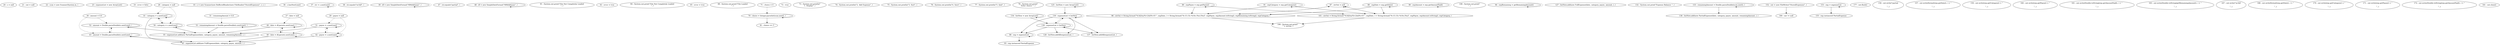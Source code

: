 digraph G {
"20 : s = null"
"21 : out = null"
"22 : scan = new Scanner(System.in, )"
"23 : expenseList = new ArrayList()"
"24 : error = false"
"27 : date = null"
"27 : date = null" -> "49 : date = df.parse(s.nextLine(), )" [style=dashed]
"27 : date = null" -> "40 : date = df.parse(s.nextLine(), )" [style=dashed]
"28 : category = null"
"28 : category = null" -> "41 : category = s.nextLine()" [style=dashed]
"28 : category = null" -> "50 : category = s.nextLine()" [style=dashed]
"29 : payee = null"
"29 : payee = null" -> "51 : payee = s.nextLine()" [style=dashed]
"29 : payee = null" -> "42 : payee = s.nextLine()" [style=dashed]
"30 : amount = 0.0"
"30 : amount = 0.0" -> "52 : amount = Double.parseDouble(s.nextLine(), )" [style=dashed]
"30 : amount = 0.0" -> "43 : amount = Double.parseDouble(s.nextLine(), )" [style=dashed]
"31 : remainingAmount = 0.0"
"31 : remainingAmount = 0.0" -> "53 : remainingAmount = Double.parseDouble(s.nextLine(), )" [style=dashed]
"33 : s = new Scanner(new BufferedReader(new FileReader(\"StoredExpenses\", ), ), )"
"36 : s.hasNextLine()"
"37 : str = s.nextLine()"
"37 : str = s.nextLine()" -> "37 : str = s.nextLine()" [style=dashed]
"38 : str.equals(\"in-full\", )"
"39 : df = new SimpleDateFormat(\"MM/dd/yyyy\", )"
"39 : df = new SimpleDateFormat(\"MM/dd/yyyy\", )" -> "39 : df = new SimpleDateFormat(\"MM/dd/yyyy\", )" [style=dashed]
"40 : date = df.parse(s.nextLine(), )"
"40 : date = df.parse(s.nextLine(), )" -> "45 : expenseList.add(new FullExpense(date, category, payee, amount, ), )"
"40 : date = df.parse(s.nextLine(), )" -> "49 : date = df.parse(s.nextLine(), )" [style=dashed]
"40 : date = df.parse(s.nextLine(), )" -> "40 : date = df.parse(s.nextLine(), )" [style=dashed]
"41 : category = s.nextLine()"
"41 : category = s.nextLine()" -> "45 : expenseList.add(new FullExpense(date, category, payee, amount, ), )"
"41 : category = s.nextLine()" -> "41 : category = s.nextLine()" [style=dashed]
"41 : category = s.nextLine()" -> "50 : category = s.nextLine()" [style=dashed]
"42 : payee = s.nextLine()"
"42 : payee = s.nextLine()" -> "45 : expenseList.add(new FullExpense(date, category, payee, amount, ), )"
"42 : payee = s.nextLine()" -> "51 : payee = s.nextLine()" [style=dashed]
"42 : payee = s.nextLine()" -> "42 : payee = s.nextLine()" [style=dashed]
"43 : amount = Double.parseDouble(s.nextLine(), )"
"43 : amount = Double.parseDouble(s.nextLine(), )" -> "45 : expenseList.add(new FullExpense(date, category, payee, amount, ), )"
"43 : amount = Double.parseDouble(s.nextLine(), )" -> "52 : amount = Double.parseDouble(s.nextLine(), )" [style=dashed]
"43 : amount = Double.parseDouble(s.nextLine(), )" -> "43 : amount = Double.parseDouble(s.nextLine(), )" [style=dashed]
"45 : expenseList.add(new FullExpense(date, category, payee, amount, ), )"
"47 : str.equals(\"partial\", )"
"48 : df = new SimpleDateFormat(\"MM/dd/yyyy\", )"
"48 : df = new SimpleDateFormat(\"MM/dd/yyyy\", )" -> "48 : df = new SimpleDateFormat(\"MM/dd/yyyy\", )" [style=dashed]
"49 : date = df.parse(s.nextLine(), )"
"49 : date = df.parse(s.nextLine(), )" -> "55 : expenseList.add(new PartialExpense(date, category, payee, amount, remainingAmount, ), )"
"49 : date = df.parse(s.nextLine(), )" -> "49 : date = df.parse(s.nextLine(), )" [style=dashed]
"49 : date = df.parse(s.nextLine(), )" -> "40 : date = df.parse(s.nextLine(), )" [style=dashed]
"50 : category = s.nextLine()"
"50 : category = s.nextLine()" -> "55 : expenseList.add(new PartialExpense(date, category, payee, amount, remainingAmount, ), )"
"50 : category = s.nextLine()" -> "41 : category = s.nextLine()" [style=dashed]
"50 : category = s.nextLine()" -> "50 : category = s.nextLine()" [style=dashed]
"51 : payee = s.nextLine()"
"51 : payee = s.nextLine()" -> "55 : expenseList.add(new PartialExpense(date, category, payee, amount, remainingAmount, ), )"
"51 : payee = s.nextLine()" -> "51 : payee = s.nextLine()" [style=dashed]
"51 : payee = s.nextLine()" -> "42 : payee = s.nextLine()" [style=dashed]
"52 : amount = Double.parseDouble(s.nextLine(), )"
"52 : amount = Double.parseDouble(s.nextLine(), )" -> "55 : expenseList.add(new PartialExpense(date, category, payee, amount, remainingAmount, ), )"
"52 : amount = Double.parseDouble(s.nextLine(), )" -> "52 : amount = Double.parseDouble(s.nextLine(), )" [style=dashed]
"52 : amount = Double.parseDouble(s.nextLine(), )" -> "43 : amount = Double.parseDouble(s.nextLine(), )" [style=dashed]
"53 : remainingAmount = Double.parseDouble(s.nextLine(), )"
"53 : remainingAmount = Double.parseDouble(s.nextLine(), )" -> "55 : expenseList.add(new PartialExpense(date, category, payee, amount, remainingAmount, ), )"
"53 : remainingAmount = Double.parseDouble(s.nextLine(), )" -> "53 : remainingAmount = Double.parseDouble(s.nextLine(), )" [style=dashed]
"55 : expenseList.add(new PartialExpense(date, category, payee, amount, remainingAmount, ), )"
"36 : s.hasNextLine()"
"61 : System.out.print(\"File Not Completely Loaded\n\", )"
"62 : error = true"
"64 : System.out.print(\"File Not Completely Loaded\n\", )"
"65 : error = true"
"68 : System.out.print(\"File Loaded\n\", )"
"71 : choice = 0"
"71 : choice = 0" -> "79 : choice = Integer.parseInt(scan.next(), )" [style=dashed]
"72 : true"
"73 : System.out.println(\"\n1. Display\", )"
"74 : System.out.println(\"2. Add Expense\", )"
"75 : System.out.println(\"3. Sort\", )"
"76 : System.out.println(\"4. Save\", )"
"77 : System.out.println(\"5. Quit\", )"
"78 : System.out.print(\"\nEnter choice: \", )"
"79 : choice = Integer.parseInt(scan.next(), )"
"79 : choice = Integer.parseInt(scan.next(), )" -> "81 : choice == 5"
"79 : choice = Integer.parseInt(scan.next(), )" -> "79 : choice = Integer.parseInt(scan.next(), )" [style=dashed]
"81 : choice == 5"
"86 : exp = expenseList"
"86 : exp = expenseList" -> "93 : exp instanceof PartialExpense"
"86 : exp = expenseList" -> "86 : exp = expenseList" [style=dashed]
"87 : strOut = null"
"87 : strOut = null" -> "96 : strOut = String.format(\"%1$2tm/%<2td/%<tY \", expDate, ) + String.format(\"%-15.15s %10s (%s) [%s]\", expPayee, expAmount.toString(), expRemaining.toString(), expCategory, )" [style=dashed]
"87 : strOut = null" -> "101 : strOut = String.format(\"%1$2tm/%<2td/%<tY \", expDate, ) + String.format(\"%-15.15s %10s [%s]\", expPayee, expAmount.toString(), expCategory, )" [style=dashed]
"87 : strOut = null" -> "87 : strOut = null" [style=dashed]
"88 : expDate = exp.getDate()"
"88 : expDate = exp.getDate()" -> "96 : strOut = String.format(\"%1$2tm/%<2td/%<tY \", expDate, ) + String.format(\"%-15.15s %10s (%s) [%s]\", expPayee, expAmount.toString(), expRemaining.toString(), expCategory, )"
"88 : expDate = exp.getDate()" -> "101 : strOut = String.format(\"%1$2tm/%<2td/%<tY \", expDate, ) + String.format(\"%-15.15s %10s [%s]\", expPayee, expAmount.toString(), expCategory, )"
"88 : expDate = exp.getDate()" -> "88 : expDate = exp.getDate()" [style=dashed]
"89 : expPayee = exp.getPayee()"
"89 : expPayee = exp.getPayee()" -> "96 : strOut = String.format(\"%1$2tm/%<2td/%<tY \", expDate, ) + String.format(\"%-15.15s %10s (%s) [%s]\", expPayee, expAmount.toString(), expRemaining.toString(), expCategory, )"
"89 : expPayee = exp.getPayee()" -> "101 : strOut = String.format(\"%1$2tm/%<2td/%<tY \", expDate, ) + String.format(\"%-15.15s %10s [%s]\", expPayee, expAmount.toString(), expCategory, )"
"89 : expPayee = exp.getPayee()" -> "89 : expPayee = exp.getPayee()" [style=dashed]
"90 : expAmount = exp.getAmountPaid()"
"90 : expAmount = exp.getAmountPaid()" -> "90 : expAmount = exp.getAmountPaid()" [style=dashed]
"91 : expCategory = exp.getCategory()"
"91 : expCategory = exp.getCategory()" -> "96 : strOut = String.format(\"%1$2tm/%<2td/%<tY \", expDate, ) + String.format(\"%-15.15s %10s (%s) [%s]\", expPayee, expAmount.toString(), expRemaining.toString(), expCategory, )"
"91 : expCategory = exp.getCategory()" -> "101 : strOut = String.format(\"%1$2tm/%<2td/%<tY \", expDate, ) + String.format(\"%-15.15s %10s [%s]\", expPayee, expAmount.toString(), expCategory, )"
"91 : expCategory = exp.getCategory()" -> "91 : expCategory = exp.getCategory()" [style=dashed]
"93 : exp instanceof PartialExpense"
"108 : System.out.print(\"\n\", )"
"94 : expRemaining = getRemainingAmount()"
"94 : expRemaining = getRemainingAmount()" -> "94 : expRemaining = getRemainingAmount()" [style=dashed]
"96 : strOut = String.format(\"%1$2tm/%<2td/%<tY \", expDate, ) + String.format(\"%-15.15s %10s (%s) [%s]\", expPayee, expAmount.toString(), expRemaining.toString(), expCategory, )"
"96 : strOut = String.format(\"%1$2tm/%<2td/%<tY \", expDate, ) + String.format(\"%-15.15s %10s (%s) [%s]\", expPayee, expAmount.toString(), expRemaining.toString(), expCategory, )" -> "106 : System.out.print(\"\n\" + strOut, )"
"96 : strOut = String.format(\"%1$2tm/%<2td/%<tY \", expDate, ) + String.format(\"%-15.15s %10s (%s) [%s]\", expPayee, expAmount.toString(), expRemaining.toString(), expCategory, )" -> "87 : strOut = null" [style=dashed]
"101 : strOut = String.format(\"%1$2tm/%<2td/%<tY \", expDate, ) + String.format(\"%-15.15s %10s [%s]\", expPayee, expAmount.toString(), expCategory, )"
"101 : strOut = String.format(\"%1$2tm/%<2td/%<tY \", expDate, ) + String.format(\"%-15.15s %10s [%s]\", expPayee, expAmount.toString(), expCategory, )" -> "106 : System.out.print(\"\n\" + strOut, )"
"101 : strOut = String.format(\"%1$2tm/%<2td/%<tY \", expDate, ) + String.format(\"%-15.15s %10s [%s]\", expPayee, expAmount.toString(), expCategory, )" -> "87 : strOut = null" [style=dashed]
"106 : System.out.print(\"\n\" + strOut, )"
"125 : listNew = new ArrayList()"
"125 : listNew = new ArrayList()" -> "130 : expenseList = listNew"
"125 : listNew = new ArrayList()" -> "125 : listNew = new ArrayList()" [style=dashed]
"127 : listNew.add(new FullExpense(date, category, payee, amount, ), )"
"128 : listNew.addAll(expenseList, )"
"130 : expenseList = listNew"
"130 : expenseList = listNew" -> "86 : exp = expenseList"
"130 : expenseList = listNew" -> "137 : listNew.addAll(expenseList, )"
"130 : expenseList = listNew" -> "128 : listNew.addAll(expenseList, )"
"130 : expenseList = listNew" -> "130 : expenseList = listNew" [style=dashed]
"130 : expenseList = listNew" -> "139 : expenseList = listNew" [style=dashed]
"132 : System.out.print(\"Expense Balance: \", )"
"133 : remainingAmount = Double.parseDouble(scan.next(), )"
"133 : remainingAmount = Double.parseDouble(scan.next(), )" -> "136 : listNew.add(new PartialExpense(date, category, payee, amount, remainingAmount, ), )"
"133 : remainingAmount = Double.parseDouble(scan.next(), )" -> "133 : remainingAmount = Double.parseDouble(scan.next(), )" [style=dashed]
"134 : listNew = new ArrayList()"
"134 : listNew = new ArrayList()" -> "139 : expenseList = listNew"
"134 : listNew = new ArrayList()" -> "134 : listNew = new ArrayList()" [style=dashed]
"136 : listNew.add(new PartialExpense(date, category, payee, amount, remainingAmount, ), )"
"137 : listNew.addAll(expenseList, )"
"139 : expenseList = listNew"
"139 : expenseList = listNew" -> "86 : exp = expenseList"
"139 : expenseList = listNew" -> "137 : listNew.addAll(expenseList, )"
"139 : expenseList = listNew" -> "128 : listNew.addAll(expenseList, )"
"139 : expenseList = listNew" -> "130 : expenseList = listNew" [style=dashed]
"139 : expenseList = listNew" -> "139 : expenseList = listNew" [style=dashed]
"152 : out = new FileWriter(\"StoredExpenses\", )"
"152 : out = new FileWriter(\"StoredExpenses\", )" -> "180 : out != null"
"153 : exp = expenseList"
"153 : exp = expenseList" -> "155 : exp instanceof PartialExpense"
"153 : exp = expenseList" -> "153 : exp = expenseList" [style=dashed]
"155 : exp instanceof PartialExpense"
"177 : out.flush()"
"156 : out.write(\"partial\r\n\", )"
"157 : out.write(format(exp.getDate(), ) + \"\r\n\", )"
"159 : out.write(exp.getCategory() + \"\r\n\", )"
"160 : out.write(exp.getPayee() + \"\r\n\", )"
"161 : out.write(Double.toString(exp.getAmountPaid(), ) + \"\r\n\", )"
"163 : out.write(Double.toString(getRemainingAmount(), ) + \"\r\n\", )"
"167 : out.write(\"in-full\r\n\", )"
"168 : out.write(format(exp.getDate(), ) + \"\r\n\", )"
"170 : out.write(exp.getCategory() + \"\r\n\", )"
"171 : out.write(exp.getPayee() + \"\r\n\", )"
"172 : out.write(Double.toString(exp.getAmountPaid(), ) + \"\r\n\", )"
"180 : out != null"
"181 : out.close()"
}